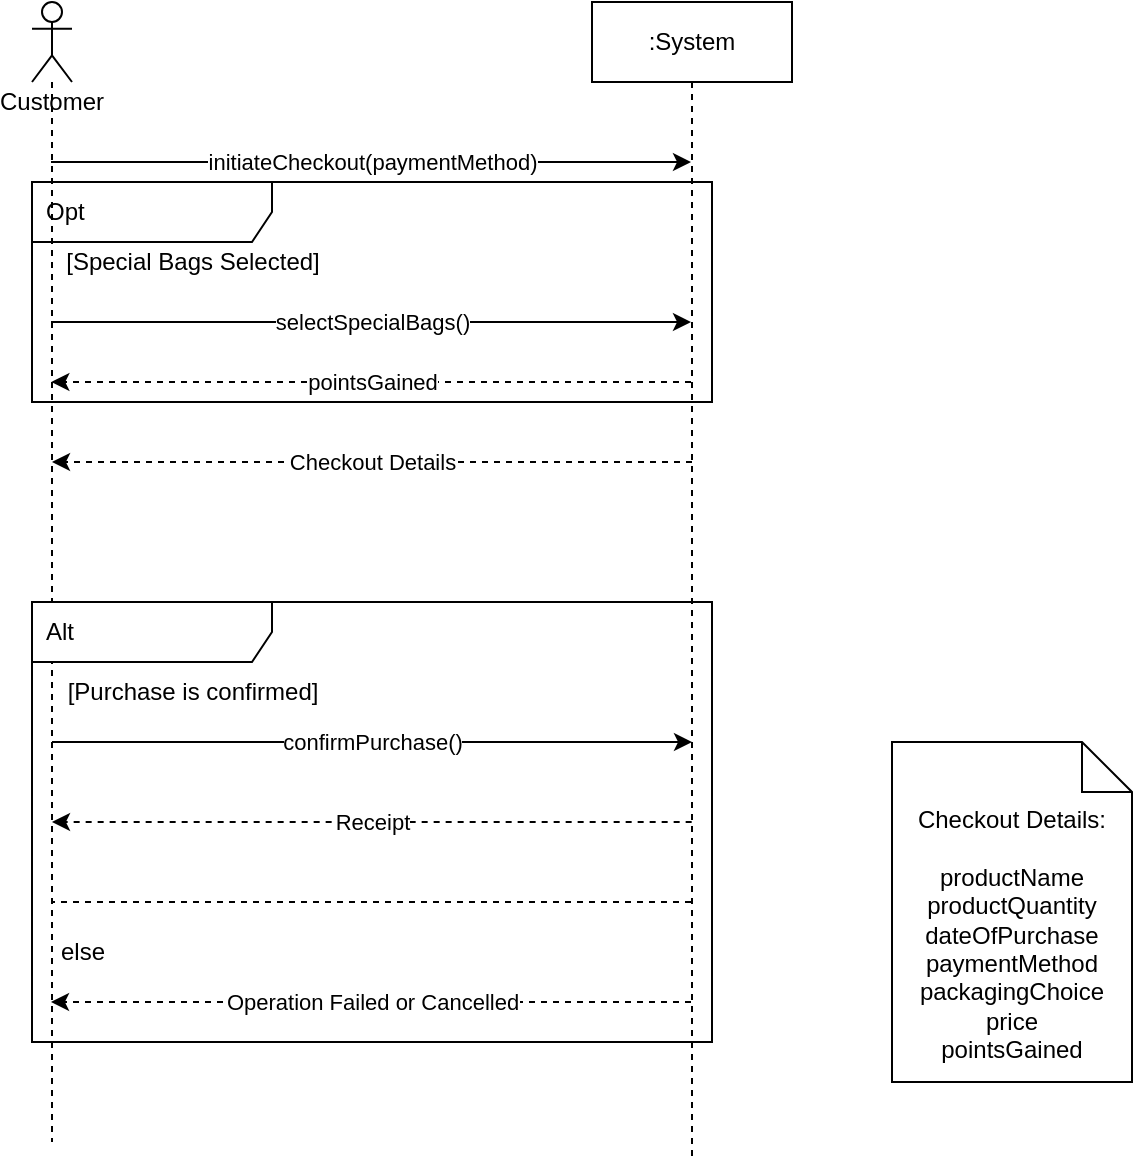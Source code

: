 <mxfile version="16.5.1" type="device"><diagram id="_PthMmI20xJ82M-bKIQs" name="Page-7"><mxGraphModel dx="716" dy="448" grid="1" gridSize="10" guides="1" tooltips="1" connect="1" arrows="1" fold="1" page="1" pageScale="1" pageWidth="850" pageHeight="1100" math="0" shadow="0"><root><mxCell id="0"/><mxCell id="1" parent="0"/><mxCell id="bD6RqAZfvRKY02x-VbPm-1" value="Checkout Details" style="edgeStyle=none;rounded=0;orthogonalLoop=1;jettySize=auto;html=1;dashed=1;" parent="1" edge="1"><mxGeometry relative="1" as="geometry"><mxPoint x="460" y="320" as="sourcePoint"/><mxPoint x="140" y="320" as="targetPoint"/></mxGeometry></mxCell><mxCell id="bD6RqAZfvRKY02x-VbPm-3" value="Receipt" style="edgeStyle=none;rounded=0;orthogonalLoop=1;jettySize=auto;html=1;dashed=1;" parent="1" edge="1"><mxGeometry relative="1" as="geometry"><mxPoint x="459.83" y="500" as="sourcePoint"/><mxPoint x="139.997" y="500" as="targetPoint"/></mxGeometry></mxCell><mxCell id="dnCeNTb4qf92CFWxWs6K-5" value="pointsGained" style="edgeStyle=none;rounded=0;orthogonalLoop=1;jettySize=auto;html=1;dashed=1;endArrow=classic;endFill=1;" parent="1" edge="1"><mxGeometry relative="1" as="geometry"><mxPoint x="459.5" y="280" as="sourcePoint"/><mxPoint x="139.667" y="280" as="targetPoint"/></mxGeometry></mxCell><mxCell id="e_VZW0r2Nj4CFh5j0-mK-2" value="Operation Failed or Cancelled" style="edgeStyle=none;rounded=0;orthogonalLoop=1;jettySize=auto;html=1;dashed=1;endArrow=classic;endFill=1;" parent="1" edge="1"><mxGeometry relative="1" as="geometry"><mxPoint x="459.5" y="590" as="sourcePoint"/><mxPoint x="139.5" y="590" as="targetPoint"/></mxGeometry></mxCell><mxCell id="e_VZW0r2Nj4CFh5j0-mK-5" style="edgeStyle=none;rounded=0;orthogonalLoop=1;jettySize=auto;html=1;dashed=1;endArrow=none;endFill=0;" parent="1" edge="1"><mxGeometry relative="1" as="geometry"><mxPoint x="459.5" y="540" as="sourcePoint"/><mxPoint x="139.5" y="540" as="targetPoint"/></mxGeometry></mxCell><mxCell id="v7m8FvLlgdzuNFoATrsy-1" value=":System" style="shape=umlLifeline;perimeter=lifelinePerimeter;whiteSpace=wrap;html=1;container=1;collapsible=0;recursiveResize=0;outlineConnect=0;" parent="1" vertex="1"><mxGeometry x="410" y="90" width="100" height="580" as="geometry"/></mxCell><mxCell id="cT1MNDJ5oByUeu_4sb0X-1" value="selectSpecialBags()" style="edgeStyle=none;rounded=0;orthogonalLoop=1;jettySize=auto;html=1;" parent="v7m8FvLlgdzuNFoATrsy-1" edge="1"><mxGeometry relative="1" as="geometry"><mxPoint x="-270.5" y="160" as="sourcePoint"/><mxPoint x="49.5" y="160" as="targetPoint"/></mxGeometry></mxCell><mxCell id="cT1MNDJ5oByUeu_4sb0X-2" value="Opt" style="shape=umlFrame;whiteSpace=wrap;html=1;width=120;height=30;boundedLbl=1;verticalAlign=middle;align=left;spacingLeft=5;" parent="v7m8FvLlgdzuNFoATrsy-1" vertex="1"><mxGeometry x="-280" y="90" width="340" height="110" as="geometry"/></mxCell><mxCell id="v7m8FvLlgdzuNFoATrsy-3" value="initiateCheckout(paymentMethod)" style="edgeStyle=none;rounded=0;orthogonalLoop=1;jettySize=auto;html=1;" parent="1" edge="1"><mxGeometry relative="1" as="geometry"><mxPoint x="139.5" y="170" as="sourcePoint"/><mxPoint x="459.5" y="170" as="targetPoint"/></mxGeometry></mxCell><mxCell id="v7m8FvLlgdzuNFoATrsy-2" value="Customer" style="shape=umlLifeline;participant=umlActor;perimeter=lifelinePerimeter;whiteSpace=wrap;html=1;container=1;collapsible=0;recursiveResize=0;verticalAlign=top;spacingTop=36;outlineConnect=0;" parent="1" vertex="1"><mxGeometry x="130" y="90" width="20" height="570" as="geometry"/></mxCell><mxCell id="bD6RqAZfvRKY02x-VbPm-2" value="confirmPurchase()" style="edgeStyle=none;rounded=0;orthogonalLoop=1;jettySize=auto;html=1;" parent="1" edge="1"><mxGeometry relative="1" as="geometry"><mxPoint x="140" y="460" as="sourcePoint"/><mxPoint x="460" y="460" as="targetPoint"/></mxGeometry></mxCell><mxCell id="bD6RqAZfvRKY02x-VbPm-4" value="Checkout Details:&lt;br&gt;&lt;br&gt;productName&lt;br&gt;productQuantity&lt;br&gt;dateOfPurchase&lt;br&gt;paymentMethod&lt;br&gt;packagingChoice&lt;br&gt;price&lt;br&gt;pointsGained" style="shape=note2;boundedLbl=1;whiteSpace=wrap;html=1;size=25;verticalAlign=top;align=center;" parent="1" vertex="1"><mxGeometry x="560" y="460" width="120" height="170" as="geometry"/></mxCell><mxCell id="B80S2Rj8qIMCLoTGEhch-1" value="[Special Bags Selected]" style="text;html=1;align=center;verticalAlign=middle;resizable=0;points=[];autosize=1;strokeColor=none;fillColor=none;" parent="1" vertex="1"><mxGeometry x="140" y="210" width="140" height="20" as="geometry"/></mxCell><mxCell id="e_VZW0r2Nj4CFh5j0-mK-1" value="Alt" style="shape=umlFrame;whiteSpace=wrap;html=1;width=120;height=30;boundedLbl=1;verticalAlign=middle;align=left;spacingLeft=5;" parent="1" vertex="1"><mxGeometry x="130" y="390" width="340" height="220" as="geometry"/></mxCell><mxCell id="e_VZW0r2Nj4CFh5j0-mK-3" value="[Purchase is confirmed]" style="text;html=1;align=center;verticalAlign=middle;resizable=0;points=[];autosize=1;strokeColor=none;fillColor=none;" parent="1" vertex="1"><mxGeometry x="140" y="425" width="140" height="20" as="geometry"/></mxCell><mxCell id="e_VZW0r2Nj4CFh5j0-mK-4" value="else" style="text;html=1;align=center;verticalAlign=middle;resizable=0;points=[];autosize=1;strokeColor=none;fillColor=none;" parent="1" vertex="1"><mxGeometry x="130" y="550" width="50" height="30" as="geometry"/></mxCell></root></mxGraphModel></diagram></mxfile>